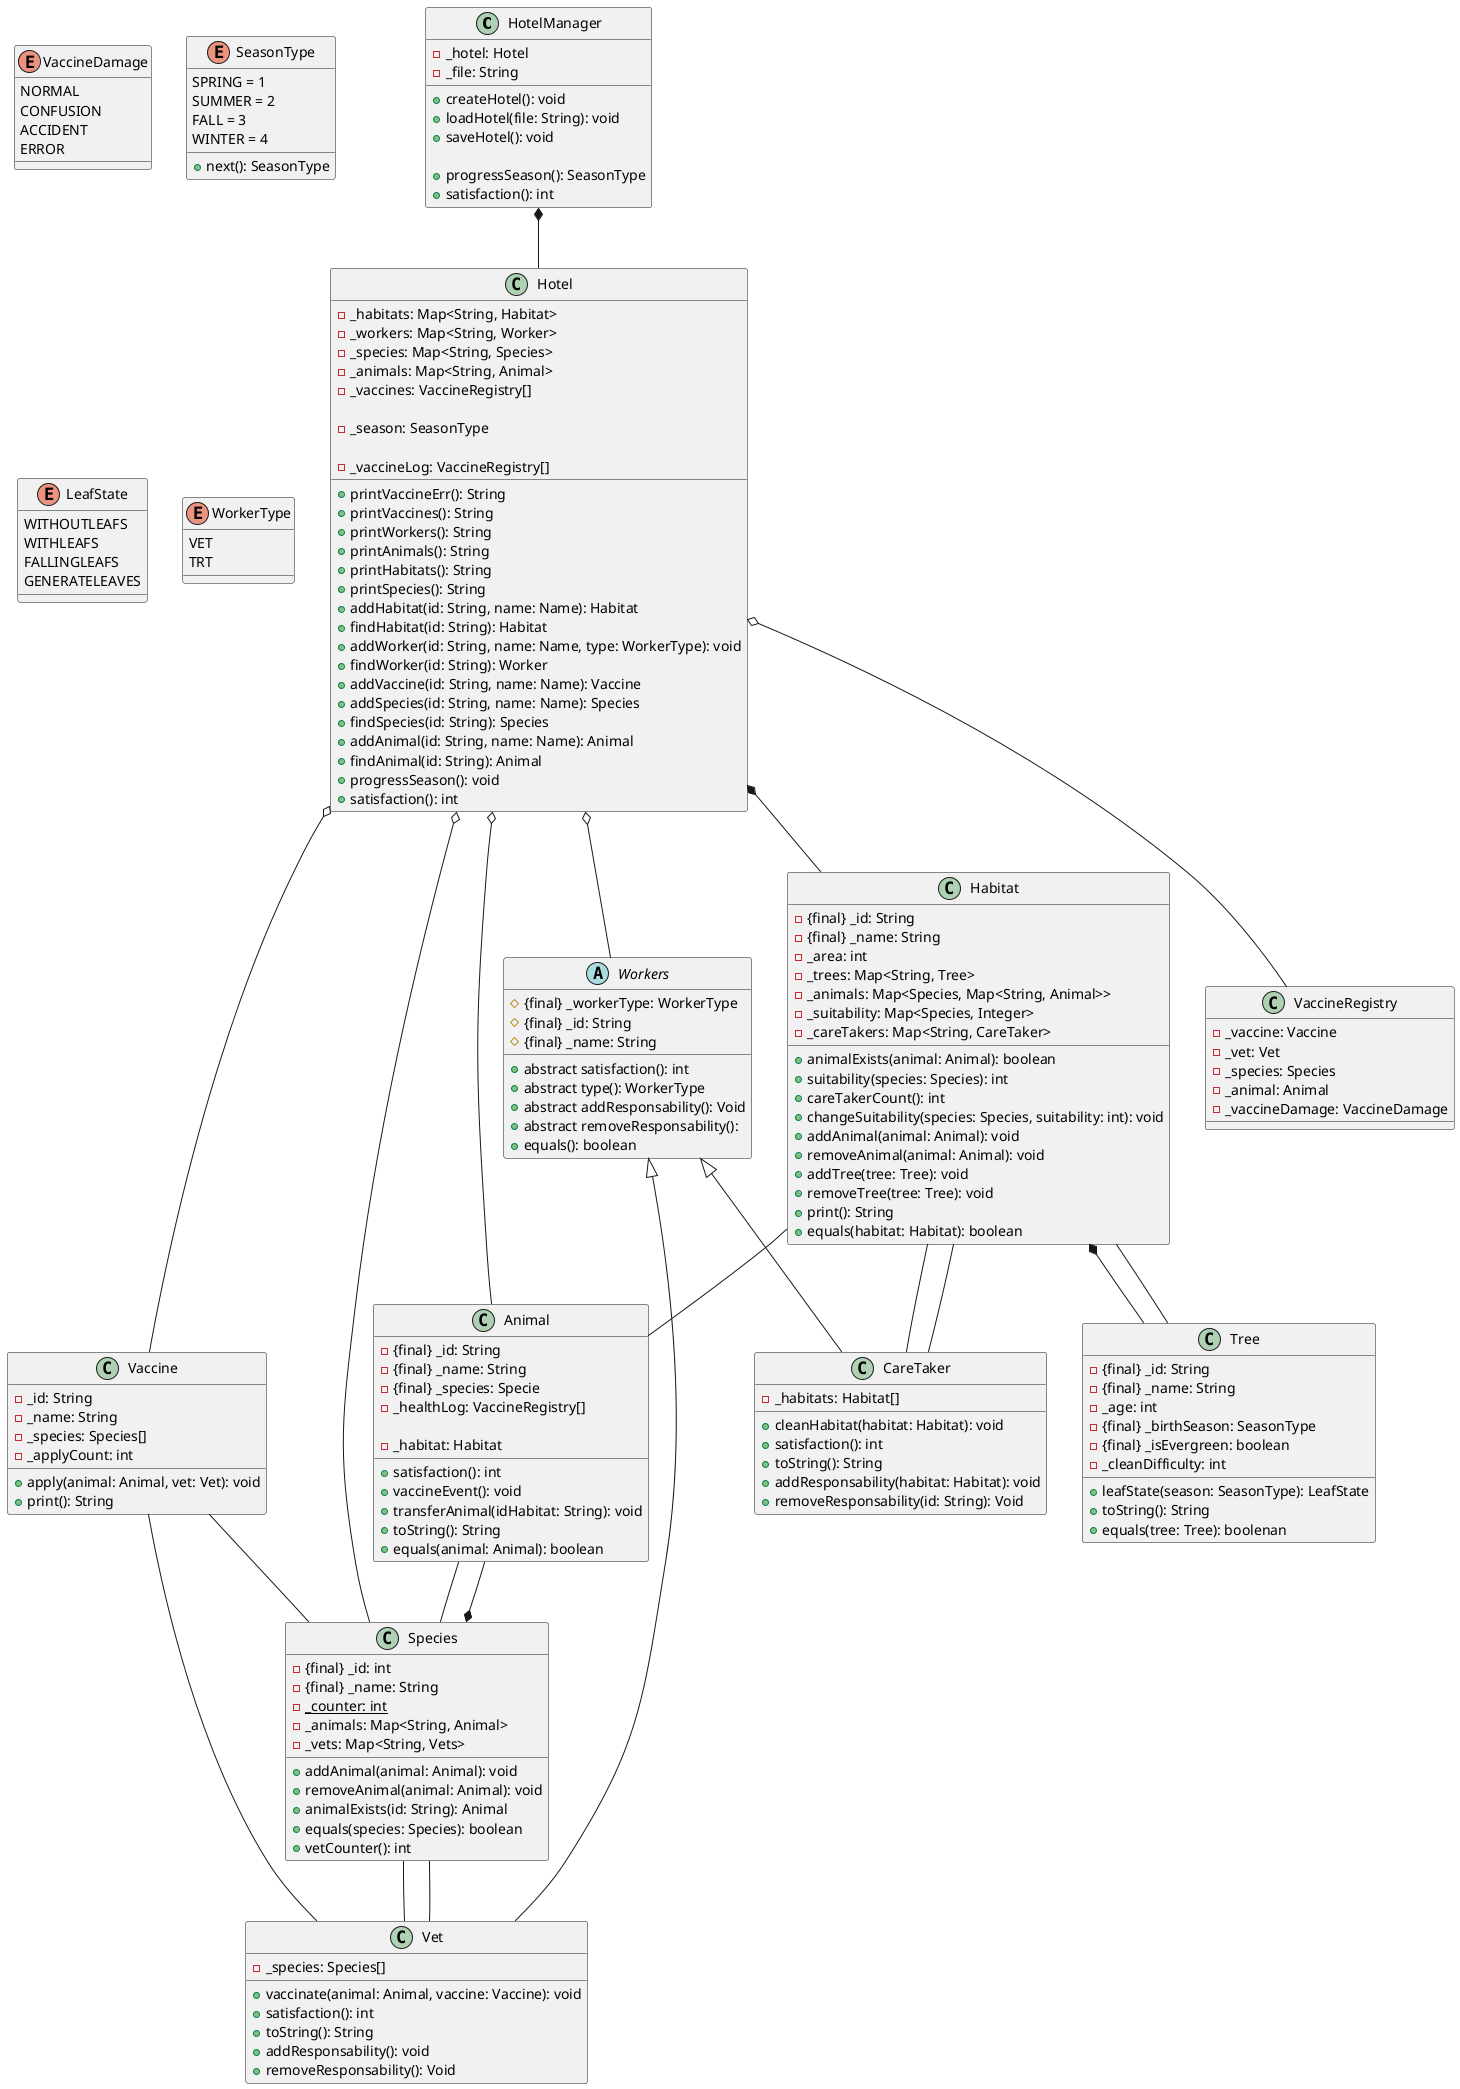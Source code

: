 @startuml VetHotel

' + -> public
' - -> private
' # -> protected
' ~ -> package
' {static} -> shared added as a prefix
' {final} -> constant added as prefix
' *-- -> composition full tilted square
' o-- -> agregation empty tilter square
' -- -> association line
' ..> -> dependency dotted line

class HotelManager{
    - _hotel: Hotel
    - _file: String

    ' Hotel management
    + createHotel(): void
    + loadHotel(file: String): void
    + saveHotel(): void

    ' These commands are repeated here, due to belonging to main menu
    + progressSeason(): SeasonType
    + satisfaction(): int
}

class Hotel{
    - _habitats: Map<String, Habitat>
    - _workers: Map<String, Worker>
    - _species: Map<String, Species>
    - _animals: Map<String, Animal>
    - _vaccines: VaccineRegistry[]

    ' Check how to notify tree listeners.
    - _season: SeasonType

    - _vaccineLog: VaccineRegistry[]
    + printVaccineErr(): String
    + printVaccines(): String
    + printWorkers(): String
    + printAnimals(): String
    + printHabitats(): String
    + printSpecies(): String
    + addHabitat(id: String, name: Name): Habitat
    + findHabitat(id: String): Habitat
    + addWorker(id: String, name: Name, type: WorkerType): void
    + findWorker(id: String): Worker
    + addVaccine(id: String, name: Name): Vaccine
    + addSpecies(id: String, name: Name): Species
    + findSpecies(id: String): Species
    + addAnimal(id: String, name: Name): Animal
    + findAnimal(id: String): Animal
    + progressSeason(): void
    + satisfaction(): int
}

class Habitat{
    - {final} _id: String
    - {final} _name: String
    - _area: int
    - _trees: Map<String, Tree>
    - _animals: Map<Species, Map<String, Animal>>
    - _suitability: Map<Species, Integer>
    - _careTakers: Map<String, CareTaker>

    + animalExists(animal: Animal): boolean
    + suitability(species: Species): int
    + careTakerCount(): int
    + changeSuitability(species: Species, suitability: int): void
    + addAnimal(animal: Animal): void
    + removeAnimal(animal: Animal): void
    + addTree(tree: Tree): void
    + removeTree(tree: Tree): void
    + print(): String
    + equals(habitat: Habitat): boolean
}

class Species{
    - {final} _id: int
    - {final} _name: String
    - {static} _counter: int
    - _animals: Map<String, Animal>
    - _vets: Map<String, Vets>
    + addAnimal(animal: Animal): void
    + removeAnimal(animal: Animal): void
    + animalExists(id: String): Animal
    + equals(species: Species): boolean
    + vetCounter(): int
}

class Animal{
    - {final} _id: String
    - {final} _name: String
    - {final} _species: Specie
    - _healthLog: VaccineRegistry[]

    - _habitat: Habitat 
    + satisfaction(): int
    + vaccineEvent(): void
    + transferAnimal(idHabitat: String): void
    + toString(): String
    + equals(animal: Animal): boolean
}

Class Tree{
    - {final} _id: String
    - {final} _name: String
    - _age: int
    - {final} _birthSeason: SeasonType
    - {final} _isEvergreen: boolean
    - _cleanDifficulty: int
    + leafState(season: SeasonType): LeafState
    + toString(): String
    + equals(tree: Tree): boolenan
}

abstract class Workers{
    # {final} _workerType: WorkerType
    # {final} _id: String
    # {final} _name: String
    + abstract satisfaction(): int
    + abstract type(): WorkerType
    + abstract addResponsability(): Void
    + abstract removeResponsability(): 
    + equals(): boolean
}

class CareTaker extends Workers{
    - _habitats: Habitat[]
    + cleanHabitat(habitat: Habitat): void
    + satisfaction(): int
    + toString(): String
    + addResponsability(habitat: Habitat): void
    + removeResponsability(id: String): Void
}

class Vet extends Workers{
    - _species: Species[]
    + vaccinate(animal: Animal, vaccine: Vaccine): void
    + satisfaction(): int
    + toString(): String
    + addResponsability(): void
    + removeResponsability(): Void
}

Class Vaccine {
    - _id: String
    - _name: String
    - _species: Species[]
    - _applyCount: int
    + apply(animal: Animal, vet: Vet): void
    + print(): String
}

Class VaccineRegistry{
    - _vaccine: Vaccine
    - _vet: Vet
    - _species: Species
    - _animal: Animal
    - _vaccineDamage: VaccineDamage
}


' Enums
enum VaccineDamage {
    NORMAL
    CONFUSION
    ACCIDENT
    ERROR
}

enum SeasonType {
    SPRING = 1
    SUMMER = 2
    FALL = 3
    WINTER = 4

    +next(): SeasonType
}

enum LeafState {
    WITHOUTLEAFS
    WITHLEAFS
    FALLINGLEAFS
    GENERATELEAVES
}

enum WorkerType {
    VET
    TRT
}


' Relationships
HotelManager *-- Hotel

Hotel *--  Habitat
Hotel o-- Workers
Hotel o-- Vaccine
Hotel o-- Species
Hotel o-- Animal
Hotel o-- VaccineRegistry

Habitat *-- Tree
Habitat -- Animal
Habitat -- CareTaker

Species *-- Animal
Species -- Vet

Animal -- Species

Tree -- Habitat

CareTaker -- Habitat

Vet -- Species

Vaccine -- Species
Vaccine -- Vet

@enduml